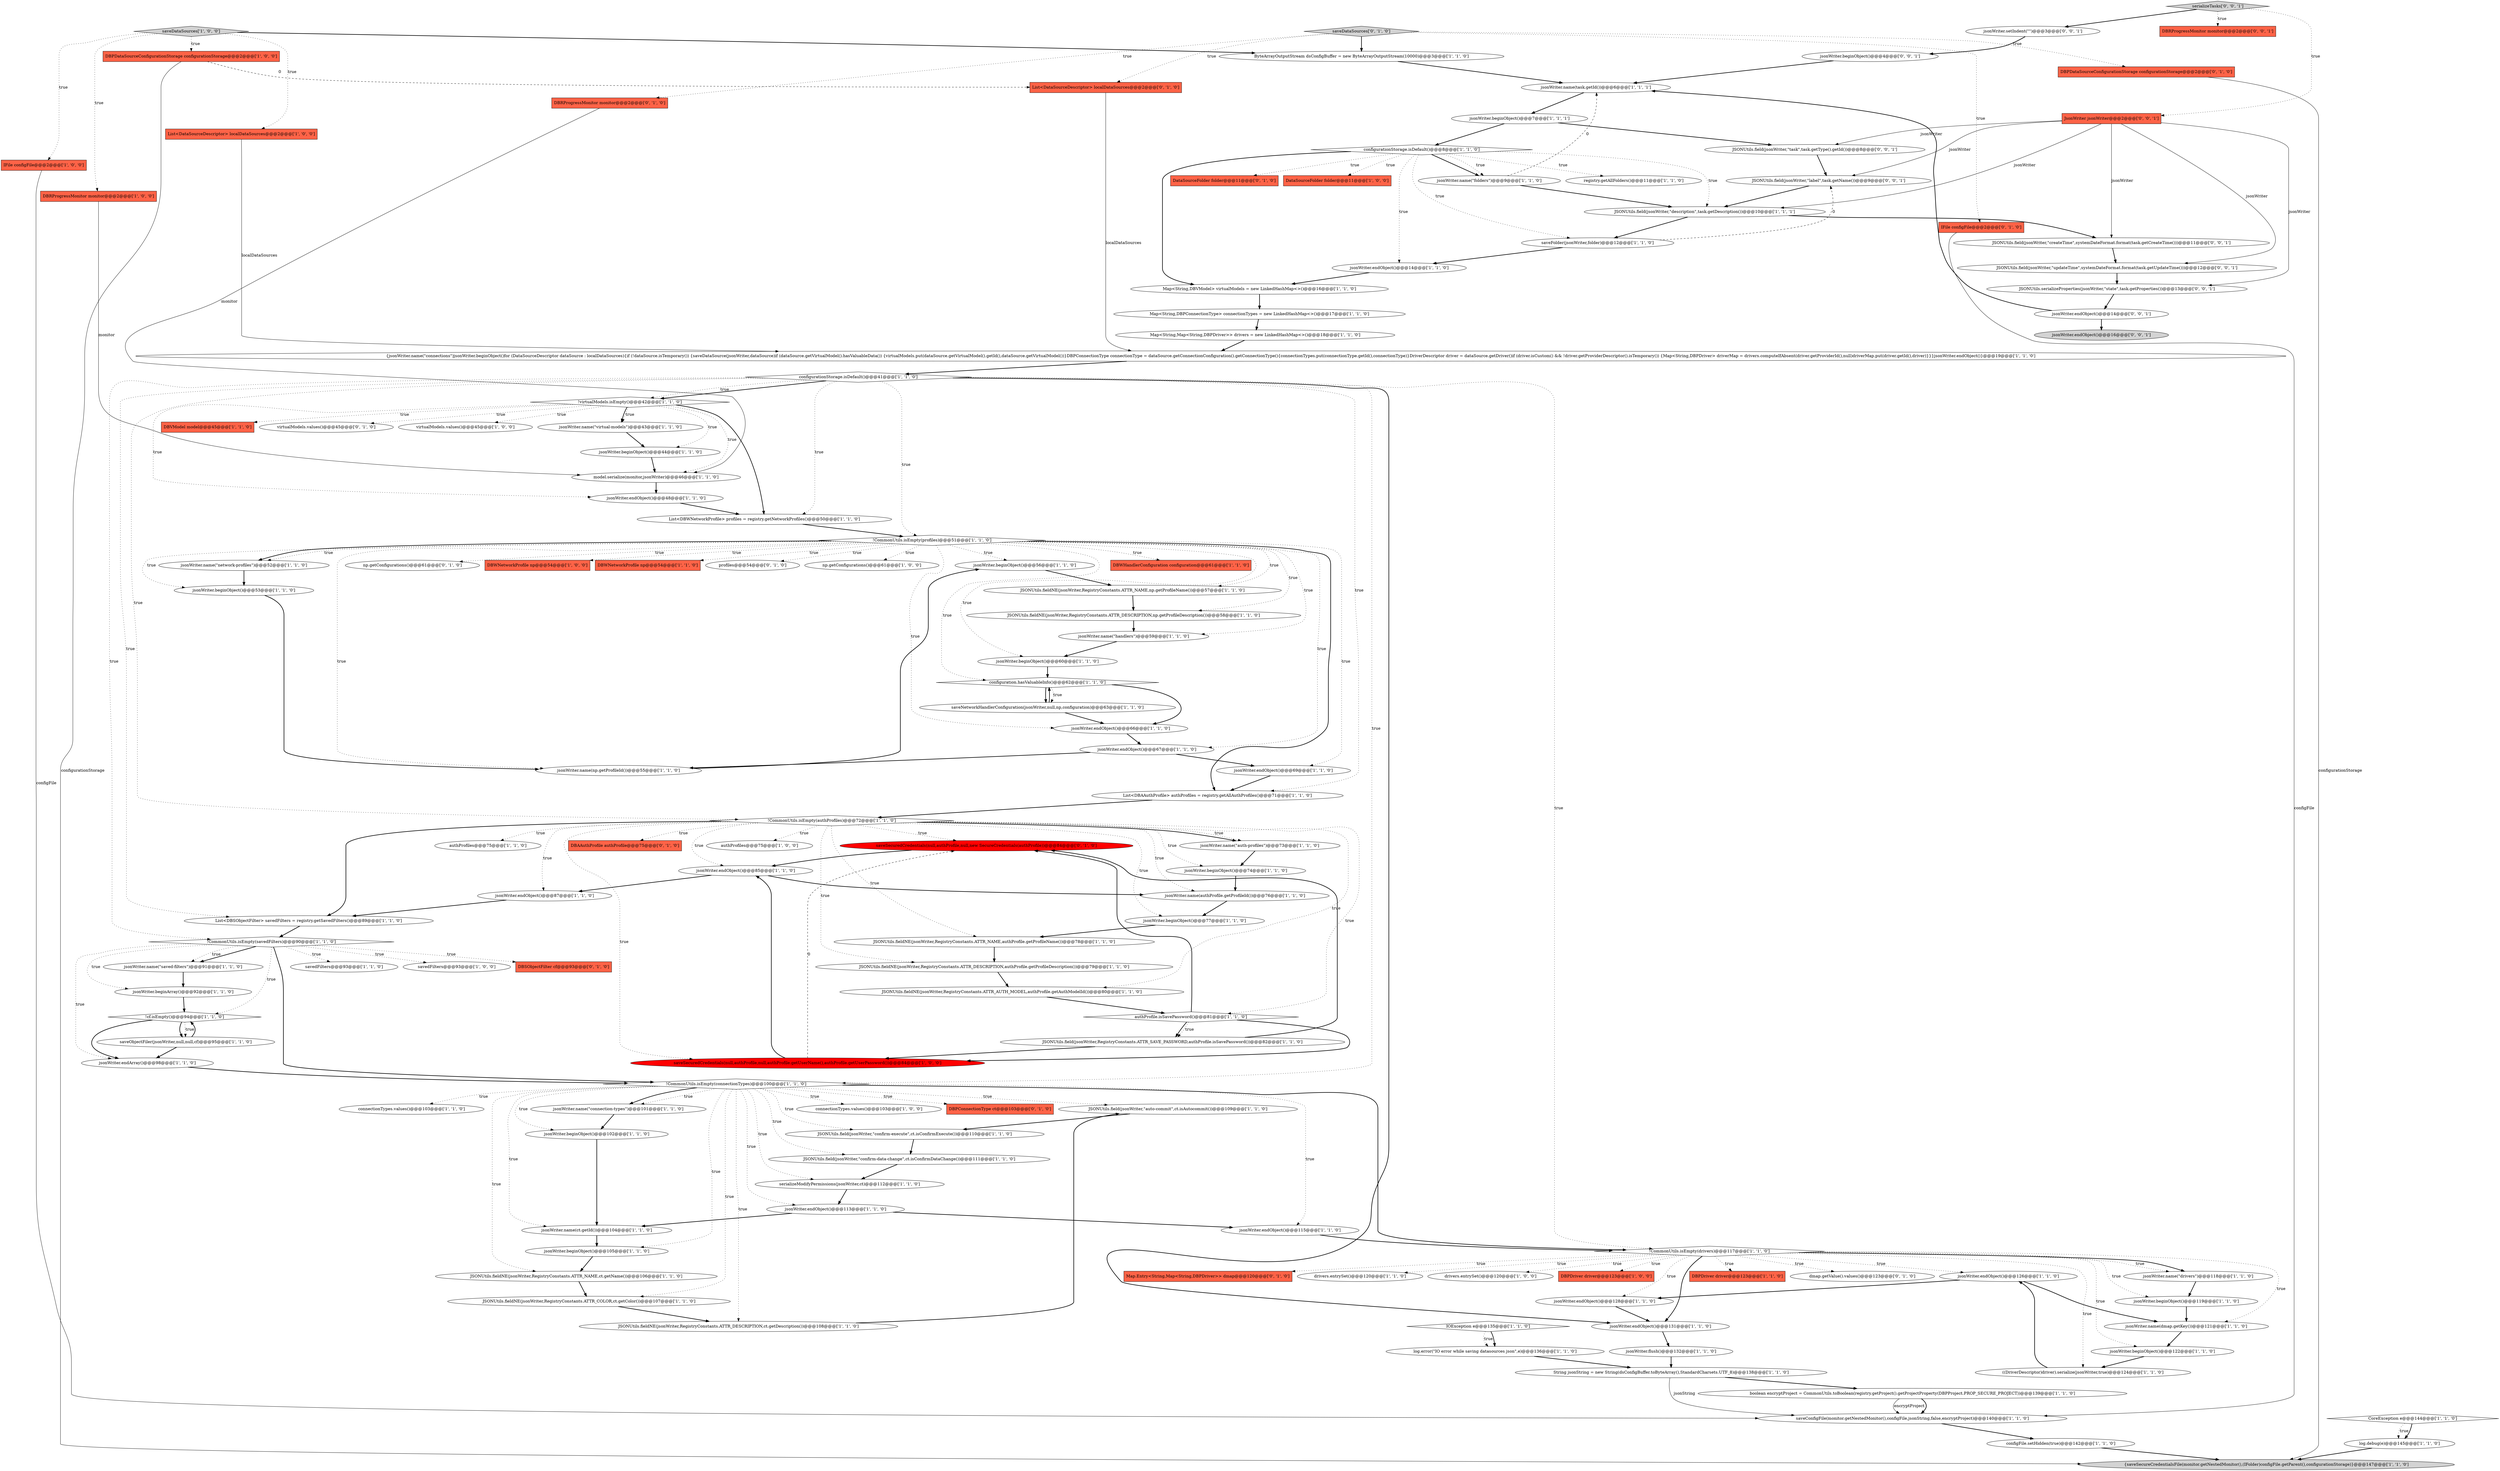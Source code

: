 digraph {
4 [style = filled, label = "!CommonUtils.isEmpty(authProfiles)@@@72@@@['1', '1', '0']", fillcolor = white, shape = diamond image = "AAA0AAABBB1BBB"];
129 [style = filled, label = "serializeTasks['0', '0', '1']", fillcolor = lightgray, shape = diamond image = "AAA0AAABBB3BBB"];
3 [style = filled, label = "List<DataSourceDescriptor> localDataSources@@@2@@@['1', '0', '0']", fillcolor = tomato, shape = box image = "AAA0AAABBB1BBB"];
92 [style = filled, label = "IOException e@@@135@@@['1', '1', '0']", fillcolor = white, shape = diamond image = "AAA0AAABBB1BBB"];
76 [style = filled, label = "jsonWriter.name(\"saved-filters\")@@@91@@@['1', '1', '0']", fillcolor = white, shape = ellipse image = "AAA0AAABBB1BBB"];
69 [style = filled, label = "DBWNetworkProfile np@@@54@@@['1', '0', '0']", fillcolor = tomato, shape = box image = "AAA0AAABBB1BBB"];
10 [style = filled, label = "saveConfigFile(monitor.getNestedMonitor(),configFile,jsonString,false,encryptProject)@@@140@@@['1', '1', '0']", fillcolor = white, shape = ellipse image = "AAA0AAABBB1BBB"];
134 [style = filled, label = "JsonWriter jsonWriter@@@2@@@['0', '0', '1']", fillcolor = tomato, shape = box image = "AAA0AAABBB3BBB"];
70 [style = filled, label = "Map<String,DBPConnectionType> connectionTypes = new LinkedHashMap<>()@@@17@@@['1', '1', '0']", fillcolor = white, shape = ellipse image = "AAA0AAABBB1BBB"];
98 [style = filled, label = "JSONUtils.field(jsonWriter,\"auto-commit\",ct.isAutocommit())@@@109@@@['1', '1', '0']", fillcolor = white, shape = ellipse image = "AAA0AAABBB1BBB"];
136 [style = filled, label = "JSONUtils.field(jsonWriter,\"createTime\",systemDateFormat.format(task.getCreateTime()))@@@11@@@['0', '0', '1']", fillcolor = white, shape = ellipse image = "AAA0AAABBB3BBB"];
72 [style = filled, label = "List<DBSObjectFilter> savedFilters = registry.getSavedFilters()@@@89@@@['1', '1', '0']", fillcolor = white, shape = ellipse image = "AAA0AAABBB1BBB"];
12 [style = filled, label = "jsonWriter.endObject()@@@126@@@['1', '1', '0']", fillcolor = white, shape = ellipse image = "AAA0AAABBB1BBB"];
89 [style = filled, label = "DBWNetworkProfile np@@@54@@@['1', '1', '0']", fillcolor = tomato, shape = box image = "AAA0AAABBB1BBB"];
116 [style = filled, label = "profiles@@@54@@@['0', '1', '0']", fillcolor = white, shape = ellipse image = "AAA0AAABBB2BBB"];
11 [style = filled, label = "saveNetworkHandlerConfiguration(jsonWriter,null,np,configuration)@@@63@@@['1', '1', '0']", fillcolor = white, shape = ellipse image = "AAA0AAABBB1BBB"];
77 [style = filled, label = "saveFolder(jsonWriter,folder)@@@12@@@['1', '1', '0']", fillcolor = white, shape = ellipse image = "AAA0AAABBB1BBB"];
119 [style = filled, label = "DBPDataSourceConfigurationStorage configurationStorage@@@2@@@['0', '1', '0']", fillcolor = tomato, shape = box image = "AAA0AAABBB2BBB"];
52 [style = filled, label = "JSONUtils.fieldNE(jsonWriter,RegistryConstants.ATTR_NAME,ct.getName())@@@106@@@['1', '1', '0']", fillcolor = white, shape = ellipse image = "AAA0AAABBB1BBB"];
24 [style = filled, label = "serializeModifyPermissions(jsonWriter,ct)@@@112@@@['1', '1', '0']", fillcolor = white, shape = ellipse image = "AAA0AAABBB1BBB"];
33 [style = filled, label = "jsonWriter.endArray()@@@98@@@['1', '1', '0']", fillcolor = white, shape = ellipse image = "AAA0AAABBB1BBB"];
45 [style = filled, label = "List<DBWNetworkProfile> profiles = registry.getNetworkProfiles()@@@50@@@['1', '1', '0']", fillcolor = white, shape = ellipse image = "AAA0AAABBB1BBB"];
114 [style = filled, label = "saveSecuredCredentials(null,authProfile,null,new SecureCredentials(authProfile))@@@84@@@['0', '1', '0']", fillcolor = red, shape = ellipse image = "AAA1AAABBB2BBB"];
30 [style = filled, label = "JSONUtils.field(jsonWriter,\"description\",task.getDescription())@@@10@@@['1', '1', '1']", fillcolor = white, shape = ellipse image = "AAA0AAABBB1BBB"];
94 [style = filled, label = "np.getConfigurations()@@@61@@@['1', '0', '0']", fillcolor = white, shape = ellipse image = "AAA0AAABBB1BBB"];
31 [style = filled, label = "jsonWriter.beginObject()@@@56@@@['1', '1', '0']", fillcolor = white, shape = ellipse image = "AAA0AAABBB1BBB"];
16 [style = filled, label = "connectionTypes.values()@@@103@@@['1', '0', '0']", fillcolor = white, shape = ellipse image = "AAA0AAABBB1BBB"];
64 [style = filled, label = "jsonWriter.beginObject()@@@44@@@['1', '1', '0']", fillcolor = white, shape = ellipse image = "AAA0AAABBB1BBB"];
108 [style = filled, label = "DBVModel model@@@45@@@['1', '1', '0']", fillcolor = tomato, shape = box image = "AAA0AAABBB1BBB"];
113 [style = filled, label = "DBAAuthProfile authProfile@@@75@@@['0', '1', '0']", fillcolor = tomato, shape = box image = "AAA0AAABBB2BBB"];
43 [style = filled, label = "DataSourceFolder folder@@@11@@@['1', '0', '0']", fillcolor = tomato, shape = box image = "AAA0AAABBB1BBB"];
26 [style = filled, label = "IFile configFile@@@2@@@['1', '0', '0']", fillcolor = tomato, shape = box image = "AAA0AAABBB1BBB"];
132 [style = filled, label = "JSONUtils.field(jsonWriter,\"updateTime\",systemDateFormat.format(task.getUpdateTime()))@@@12@@@['0', '0', '1']", fillcolor = white, shape = ellipse image = "AAA0AAABBB3BBB"];
118 [style = filled, label = "DBRProgressMonitor monitor@@@2@@@['0', '1', '0']", fillcolor = tomato, shape = box image = "AAA0AAABBB2BBB"];
18 [style = filled, label = "configurationStorage.isDefault()@@@41@@@['1', '1', '0']", fillcolor = white, shape = diamond image = "AAA0AAABBB1BBB"];
67 [style = filled, label = "DBRProgressMonitor monitor@@@2@@@['1', '0', '0']", fillcolor = tomato, shape = box image = "AAA0AAABBB1BBB"];
62 [style = filled, label = "JSONUtils.field(jsonWriter,RegistryConstants.ATTR_SAVE_PASSWORD,authProfile.isSavePassword())@@@82@@@['1', '1', '0']", fillcolor = white, shape = ellipse image = "AAA0AAABBB1BBB"];
8 [style = filled, label = "JSONUtils.field(jsonWriter,\"confirm-data-change\",ct.isConfirmDataChange())@@@111@@@['1', '1', '0']", fillcolor = white, shape = ellipse image = "AAA0AAABBB1BBB"];
80 [style = filled, label = "jsonWriter.beginObject()@@@122@@@['1', '1', '0']", fillcolor = white, shape = ellipse image = "AAA0AAABBB1BBB"];
126 [style = filled, label = "JSONUtils.field(jsonWriter,\"label\",task.getName())@@@9@@@['0', '0', '1']", fillcolor = white, shape = ellipse image = "AAA0AAABBB3BBB"];
122 [style = filled, label = "Map.Entry<String,Map<String,DBPDriver>> dmap@@@120@@@['0', '1', '0']", fillcolor = tomato, shape = box image = "AAA0AAABBB2BBB"];
95 [style = filled, label = "jsonWriter.beginObject()@@@53@@@['1', '1', '0']", fillcolor = white, shape = ellipse image = "AAA0AAABBB1BBB"];
51 [style = filled, label = "jsonWriter.name(\"folders\")@@@9@@@['1', '1', '0']", fillcolor = white, shape = ellipse image = "AAA0AAABBB1BBB"];
81 [style = filled, label = "DBPDataSourceConfigurationStorage configurationStorage@@@2@@@['1', '0', '0']", fillcolor = tomato, shape = box image = "AAA1AAABBB1BBB"];
25 [style = filled, label = "authProfile.isSavePassword()@@@81@@@['1', '1', '0']", fillcolor = white, shape = diamond image = "AAA0AAABBB1BBB"];
56 [style = filled, label = "authProfiles@@@75@@@['1', '0', '0']", fillcolor = white, shape = ellipse image = "AAA0AAABBB1BBB"];
75 [style = filled, label = "JSONUtils.fieldNE(jsonWriter,RegistryConstants.ATTR_NAME,np.getProfileName())@@@57@@@['1', '1', '0']", fillcolor = white, shape = ellipse image = "AAA0AAABBB1BBB"];
127 [style = filled, label = "JSONUtils.field(jsonWriter,\"task\",task.getType().getId())@@@8@@@['0', '0', '1']", fillcolor = white, shape = ellipse image = "AAA0AAABBB3BBB"];
17 [style = filled, label = "{jsonWriter.name(\"connections\")jsonWriter.beginObject()for (DataSourceDescriptor dataSource : localDataSources){if (!dataSource.isTemporary()) {saveDataSource(jsonWriter,dataSource)if (dataSource.getVirtualModel().hasValuableData()) {virtualModels.put(dataSource.getVirtualModel().getId(),dataSource.getVirtualModel())}DBPConnectionType connectionType = dataSource.getConnectionConfiguration().getConnectionType(){connectionTypes.put(connectionType.getId(),connectionType)}DriverDescriptor driver = dataSource.getDriver()if (driver.isCustom() && !driver.getProviderDescriptor().isTemporary()) {Map<String,DBPDriver> driverMap = drivers.computeIfAbsent(driver.getProviderId(),null)driverMap.put(driver.getId(),driver)}}}jsonWriter.endObject()}@@@19@@@['1', '1', '0']", fillcolor = white, shape = ellipse image = "AAA0AAABBB1BBB"];
91 [style = filled, label = "jsonWriter.beginObject()@@@7@@@['1', '1', '1']", fillcolor = white, shape = ellipse image = "AAA0AAABBB1BBB"];
54 [style = filled, label = "jsonWriter.flush()@@@132@@@['1', '1', '0']", fillcolor = white, shape = ellipse image = "AAA0AAABBB1BBB"];
5 [style = filled, label = "configFile.setHidden(true)@@@142@@@['1', '1', '0']", fillcolor = white, shape = ellipse image = "AAA0AAABBB1BBB"];
71 [style = filled, label = "jsonWriter.name(np.getProfileId())@@@55@@@['1', '1', '0']", fillcolor = white, shape = ellipse image = "AAA0AAABBB1BBB"];
49 [style = filled, label = "savedFilters@@@93@@@['1', '0', '0']", fillcolor = white, shape = ellipse image = "AAA0AAABBB1BBB"];
13 [style = filled, label = "JSONUtils.fieldNE(jsonWriter,RegistryConstants.ATTR_DESCRIPTION,np.getProfileDescription())@@@58@@@['1', '1', '0']", fillcolor = white, shape = ellipse image = "AAA0AAABBB1BBB"];
99 [style = filled, label = "jsonWriter.beginObject()@@@77@@@['1', '1', '0']", fillcolor = white, shape = ellipse image = "AAA0AAABBB1BBB"];
112 [style = filled, label = "IFile configFile@@@2@@@['0', '1', '0']", fillcolor = tomato, shape = box image = "AAA0AAABBB2BBB"];
131 [style = filled, label = "DBRProgressMonitor monitor@@@2@@@['0', '0', '1']", fillcolor = tomato, shape = box image = "AAA0AAABBB3BBB"];
100 [style = filled, label = "drivers.entrySet()@@@120@@@['1', '1', '0']", fillcolor = white, shape = ellipse image = "AAA0AAABBB1BBB"];
115 [style = filled, label = "DBPConnectionType ct@@@103@@@['0', '1', '0']", fillcolor = tomato, shape = box image = "AAA0AAABBB2BBB"];
47 [style = filled, label = "jsonWriter.name(ct.getId())@@@104@@@['1', '1', '0']", fillcolor = white, shape = ellipse image = "AAA0AAABBB1BBB"];
110 [style = filled, label = "DBSObjectFilter cf@@@93@@@['0', '1', '0']", fillcolor = tomato, shape = box image = "AAA0AAABBB2BBB"];
36 [style = filled, label = "jsonWriter.name(task.getId())@@@6@@@['1', '1', '1']", fillcolor = white, shape = ellipse image = "AAA0AAABBB1BBB"];
93 [style = filled, label = "jsonWriter.name(authProfile.getProfileId())@@@76@@@['1', '1', '0']", fillcolor = white, shape = ellipse image = "AAA0AAABBB1BBB"];
130 [style = filled, label = "jsonWriter.setIndent(\"\")@@@3@@@['0', '0', '1']", fillcolor = white, shape = ellipse image = "AAA0AAABBB3BBB"];
83 [style = filled, label = "jsonWriter.beginObject()@@@105@@@['1', '1', '0']", fillcolor = white, shape = ellipse image = "AAA0AAABBB1BBB"];
103 [style = filled, label = "Map<String,DBVModel> virtualModels = new LinkedHashMap<>()@@@16@@@['1', '1', '0']", fillcolor = white, shape = ellipse image = "AAA0AAABBB1BBB"];
133 [style = filled, label = "JSONUtils.serializeProperties(jsonWriter,\"state\",task.getProperties())@@@13@@@['0', '0', '1']", fillcolor = white, shape = ellipse image = "AAA0AAABBB3BBB"];
73 [style = filled, label = "registry.getAllFolders()@@@11@@@['1', '1', '0']", fillcolor = white, shape = ellipse image = "AAA0AAABBB1BBB"];
88 [style = filled, label = "connectionTypes.values()@@@103@@@['1', '1', '0']", fillcolor = white, shape = ellipse image = "AAA0AAABBB1BBB"];
38 [style = filled, label = "jsonWriter.endObject()@@@48@@@['1', '1', '0']", fillcolor = white, shape = ellipse image = "AAA0AAABBB1BBB"];
84 [style = filled, label = "drivers.entrySet()@@@120@@@['1', '0', '0']", fillcolor = white, shape = ellipse image = "AAA0AAABBB1BBB"];
117 [style = filled, label = "saveDataSources['0', '1', '0']", fillcolor = lightgray, shape = diamond image = "AAA0AAABBB2BBB"];
106 [style = filled, label = "configuration.hasValuableInfo()@@@62@@@['1', '1', '0']", fillcolor = white, shape = diamond image = "AAA0AAABBB1BBB"];
79 [style = filled, label = "!CommonUtils.isEmpty(savedFilters)@@@90@@@['1', '1', '0']", fillcolor = white, shape = diamond image = "AAA0AAABBB1BBB"];
21 [style = filled, label = "!CommonUtils.isEmpty(profiles)@@@51@@@['1', '1', '0']", fillcolor = white, shape = diamond image = "AAA0AAABBB1BBB"];
109 [style = filled, label = "log.error(\"IO error while saving datasources json\",e)@@@136@@@['1', '1', '0']", fillcolor = white, shape = ellipse image = "AAA0AAABBB1BBB"];
48 [style = filled, label = "jsonWriter.endObject()@@@115@@@['1', '1', '0']", fillcolor = white, shape = ellipse image = "AAA0AAABBB1BBB"];
97 [style = filled, label = "DBWHandlerConfiguration configuration@@@61@@@['1', '1', '0']", fillcolor = tomato, shape = box image = "AAA0AAABBB1BBB"];
65 [style = filled, label = "jsonWriter.endObject()@@@85@@@['1', '1', '0']", fillcolor = white, shape = ellipse image = "AAA0AAABBB1BBB"];
55 [style = filled, label = "!CommonUtils.isEmpty(connectionTypes)@@@100@@@['1', '1', '0']", fillcolor = white, shape = diamond image = "AAA0AAABBB1BBB"];
63 [style = filled, label = "model.serialize(monitor,jsonWriter)@@@46@@@['1', '1', '0']", fillcolor = white, shape = ellipse image = "AAA0AAABBB1BBB"];
102 [style = filled, label = "List<DBAAuthProfile> authProfiles = registry.getAllAuthProfiles()@@@71@@@['1', '1', '0']", fillcolor = white, shape = ellipse image = "AAA0AAABBB1BBB"];
60 [style = filled, label = "JSONUtils.fieldNE(jsonWriter,RegistryConstants.ATTR_DESCRIPTION,ct.getDescription())@@@108@@@['1', '1', '0']", fillcolor = white, shape = ellipse image = "AAA0AAABBB1BBB"];
101 [style = filled, label = "jsonWriter.beginArray()@@@92@@@['1', '1', '0']", fillcolor = white, shape = ellipse image = "AAA0AAABBB1BBB"];
1 [style = filled, label = "JSONUtils.field(jsonWriter,\"confirm-execute\",ct.isConfirmExecute())@@@110@@@['1', '1', '0']", fillcolor = white, shape = ellipse image = "AAA0AAABBB1BBB"];
87 [style = filled, label = "jsonWriter.beginObject()@@@74@@@['1', '1', '0']", fillcolor = white, shape = ellipse image = "AAA0AAABBB1BBB"];
35 [style = filled, label = "jsonWriter.name(dmap.getKey())@@@121@@@['1', '1', '0']", fillcolor = white, shape = ellipse image = "AAA0AAABBB1BBB"];
32 [style = filled, label = "jsonWriter.beginObject()@@@102@@@['1', '1', '0']", fillcolor = white, shape = ellipse image = "AAA0AAABBB1BBB"];
9 [style = filled, label = "DBPDriver driver@@@123@@@['1', '0', '0']", fillcolor = tomato, shape = box image = "AAA0AAABBB1BBB"];
61 [style = filled, label = "jsonWriter.endObject()@@@87@@@['1', '1', '0']", fillcolor = white, shape = ellipse image = "AAA0AAABBB1BBB"];
34 [style = filled, label = "saveObjectFiler(jsonWriter,null,null,cf)@@@95@@@['1', '1', '0']", fillcolor = white, shape = ellipse image = "AAA0AAABBB1BBB"];
19 [style = filled, label = "jsonWriter.name(\"auth-profiles\")@@@73@@@['1', '1', '0']", fillcolor = white, shape = ellipse image = "AAA0AAABBB1BBB"];
85 [style = filled, label = "!cf.isEmpty()@@@94@@@['1', '1', '0']", fillcolor = white, shape = diamond image = "AAA0AAABBB1BBB"];
128 [style = filled, label = "jsonWriter.endObject()@@@14@@@['0', '0', '1']", fillcolor = white, shape = ellipse image = "AAA0AAABBB3BBB"];
107 [style = filled, label = "jsonWriter.endObject()@@@113@@@['1', '1', '0']", fillcolor = white, shape = ellipse image = "AAA0AAABBB1BBB"];
0 [style = filled, label = "jsonWriter.name(\"drivers\")@@@118@@@['1', '1', '0']", fillcolor = white, shape = ellipse image = "AAA0AAABBB1BBB"];
104 [style = filled, label = "savedFilters@@@93@@@['1', '1', '0']", fillcolor = white, shape = ellipse image = "AAA0AAABBB1BBB"];
42 [style = filled, label = "{saveSecureCredentialsFile(monitor.getNestedMonitor(),(IFolder)configFile.getParent(),configurationStorage)}@@@147@@@['1', '1', '0']", fillcolor = lightgray, shape = ellipse image = "AAA0AAABBB1BBB"];
58 [style = filled, label = "!CommonUtils.isEmpty(drivers)@@@117@@@['1', '1', '0']", fillcolor = white, shape = diamond image = "AAA0AAABBB1BBB"];
22 [style = filled, label = "((DriverDescriptor)driver).serialize(jsonWriter,true)@@@124@@@['1', '1', '0']", fillcolor = white, shape = ellipse image = "AAA0AAABBB1BBB"];
41 [style = filled, label = "JSONUtils.fieldNE(jsonWriter,RegistryConstants.ATTR_DESCRIPTION,authProfile.getProfileDescription())@@@79@@@['1', '1', '0']", fillcolor = white, shape = ellipse image = "AAA0AAABBB1BBB"];
50 [style = filled, label = "jsonWriter.name(\"connection-types\")@@@101@@@['1', '1', '0']", fillcolor = white, shape = ellipse image = "AAA0AAABBB1BBB"];
20 [style = filled, label = "saveDataSources['1', '0', '0']", fillcolor = lightgray, shape = diamond image = "AAA0AAABBB1BBB"];
135 [style = filled, label = "jsonWriter.endObject()@@@16@@@['0', '0', '1']", fillcolor = lightgray, shape = ellipse image = "AAA0AAABBB3BBB"];
15 [style = filled, label = "jsonWriter.endObject()@@@67@@@['1', '1', '0']", fillcolor = white, shape = ellipse image = "AAA0AAABBB1BBB"];
14 [style = filled, label = "log.debug(e)@@@145@@@['1', '1', '0']", fillcolor = white, shape = ellipse image = "AAA0AAABBB1BBB"];
59 [style = filled, label = "configurationStorage.isDefault()@@@8@@@['1', '1', '0']", fillcolor = white, shape = diamond image = "AAA0AAABBB1BBB"];
68 [style = filled, label = "boolean encryptProject = CommonUtils.toBoolean(registry.getProject().getProjectProperty(DBPProject.PROP_SECURE_PROJECT))@@@139@@@['1', '1', '0']", fillcolor = white, shape = ellipse image = "AAA0AAABBB1BBB"];
125 [style = filled, label = "jsonWriter.beginObject()@@@4@@@['0', '0', '1']", fillcolor = white, shape = ellipse image = "AAA0AAABBB3BBB"];
2 [style = filled, label = "jsonWriter.name(\"network-profiles\")@@@52@@@['1', '1', '0']", fillcolor = white, shape = ellipse image = "AAA0AAABBB1BBB"];
57 [style = filled, label = "String jsonString = new String(dsConfigBuffer.toByteArray(),StandardCharsets.UTF_8)@@@138@@@['1', '1', '0']", fillcolor = white, shape = ellipse image = "AAA0AAABBB1BBB"];
27 [style = filled, label = "jsonWriter.endObject()@@@66@@@['1', '1', '0']", fillcolor = white, shape = ellipse image = "AAA0AAABBB1BBB"];
74 [style = filled, label = "DBPDriver driver@@@123@@@['1', '1', '0']", fillcolor = tomato, shape = box image = "AAA0AAABBB1BBB"];
82 [style = filled, label = "JSONUtils.fieldNE(jsonWriter,RegistryConstants.ATTR_AUTH_MODEL,authProfile.getAuthModelId())@@@80@@@['1', '1', '0']", fillcolor = white, shape = ellipse image = "AAA0AAABBB1BBB"];
66 [style = filled, label = "!virtualModels.isEmpty()@@@42@@@['1', '1', '0']", fillcolor = white, shape = diamond image = "AAA0AAABBB1BBB"];
7 [style = filled, label = "jsonWriter.endObject()@@@69@@@['1', '1', '0']", fillcolor = white, shape = ellipse image = "AAA0AAABBB1BBB"];
44 [style = filled, label = "jsonWriter.endObject()@@@14@@@['1', '1', '0']", fillcolor = white, shape = ellipse image = "AAA0AAABBB1BBB"];
46 [style = filled, label = "JSONUtils.fieldNE(jsonWriter,RegistryConstants.ATTR_NAME,authProfile.getProfileName())@@@78@@@['1', '1', '0']", fillcolor = white, shape = ellipse image = "AAA0AAABBB1BBB"];
120 [style = filled, label = "virtualModels.values()@@@45@@@['0', '1', '0']", fillcolor = white, shape = ellipse image = "AAA0AAABBB2BBB"];
23 [style = filled, label = "JSONUtils.fieldNE(jsonWriter,RegistryConstants.ATTR_COLOR,ct.getColor())@@@107@@@['1', '1', '0']", fillcolor = white, shape = ellipse image = "AAA0AAABBB1BBB"];
111 [style = filled, label = "dmap.getValue().values()@@@123@@@['0', '1', '0']", fillcolor = white, shape = ellipse image = "AAA0AAABBB2BBB"];
29 [style = filled, label = "jsonWriter.name(\"handlers\")@@@59@@@['1', '1', '0']", fillcolor = white, shape = ellipse image = "AAA0AAABBB1BBB"];
124 [style = filled, label = "List<DataSourceDescriptor> localDataSources@@@2@@@['0', '1', '0']", fillcolor = tomato, shape = box image = "AAA1AAABBB2BBB"];
39 [style = filled, label = "virtualModels.values()@@@45@@@['1', '0', '0']", fillcolor = white, shape = ellipse image = "AAA0AAABBB1BBB"];
28 [style = filled, label = "jsonWriter.endObject()@@@128@@@['1', '1', '0']", fillcolor = white, shape = ellipse image = "AAA0AAABBB1BBB"];
121 [style = filled, label = "DataSourceFolder folder@@@11@@@['0', '1', '0']", fillcolor = tomato, shape = box image = "AAA0AAABBB2BBB"];
37 [style = filled, label = "CoreException e@@@144@@@['1', '1', '0']", fillcolor = white, shape = diamond image = "AAA0AAABBB1BBB"];
40 [style = filled, label = "saveSecuredCredentials(null,authProfile,null,authProfile.getUserName(),authProfile.getUserPassword())@@@84@@@['1', '0', '0']", fillcolor = red, shape = ellipse image = "AAA1AAABBB1BBB"];
96 [style = filled, label = "jsonWriter.beginObject()@@@60@@@['1', '1', '0']", fillcolor = white, shape = ellipse image = "AAA0AAABBB1BBB"];
6 [style = filled, label = "Map<String,Map<String,DBPDriver>> drivers = new LinkedHashMap<>()@@@18@@@['1', '1', '0']", fillcolor = white, shape = ellipse image = "AAA0AAABBB1BBB"];
53 [style = filled, label = "ByteArrayOutputStream dsConfigBuffer = new ByteArrayOutputStream(10000)@@@3@@@['1', '1', '0']", fillcolor = white, shape = ellipse image = "AAA0AAABBB1BBB"];
123 [style = filled, label = "np.getConfigurations()@@@61@@@['0', '1', '0']", fillcolor = white, shape = ellipse image = "AAA0AAABBB2BBB"];
78 [style = filled, label = "authProfiles@@@75@@@['1', '1', '0']", fillcolor = white, shape = ellipse image = "AAA0AAABBB1BBB"];
90 [style = filled, label = "jsonWriter.beginObject()@@@119@@@['1', '1', '0']", fillcolor = white, shape = ellipse image = "AAA0AAABBB1BBB"];
86 [style = filled, label = "jsonWriter.name(\"virtual-models\")@@@43@@@['1', '1', '0']", fillcolor = white, shape = ellipse image = "AAA0AAABBB1BBB"];
105 [style = filled, label = "jsonWriter.endObject()@@@131@@@['1', '1', '0']", fillcolor = white, shape = ellipse image = "AAA0AAABBB1BBB"];
109->57 [style = bold, label=""];
50->32 [style = bold, label=""];
21->106 [style = dotted, label="true"];
2->95 [style = bold, label=""];
4->56 [style = dotted, label="true"];
68->10 [style = bold, label=""];
66->63 [style = dotted, label="true"];
21->96 [style = dotted, label="true"];
55->88 [style = dotted, label="true"];
67->63 [style = solid, label="monitor"];
21->15 [style = dotted, label="true"];
128->135 [style = bold, label=""];
58->0 [style = bold, label=""];
82->25 [style = bold, label=""];
85->34 [style = bold, label=""];
54->57 [style = bold, label=""];
79->33 [style = dotted, label="true"];
59->51 [style = bold, label=""];
85->34 [style = dotted, label="true"];
21->27 [style = dotted, label="true"];
117->118 [style = dotted, label="true"];
3->17 [style = solid, label="localDataSources"];
58->12 [style = dotted, label="true"];
55->98 [style = dotted, label="true"];
25->114 [style = bold, label=""];
92->109 [style = dotted, label="true"];
79->49 [style = dotted, label="true"];
134->133 [style = solid, label="jsonWriter"];
79->76 [style = bold, label=""];
136->132 [style = bold, label=""];
91->127 [style = bold, label=""];
58->90 [style = dotted, label="true"];
27->15 [style = bold, label=""];
134->30 [style = solid, label="jsonWriter"];
126->30 [style = bold, label=""];
21->2 [style = bold, label=""];
58->84 [style = dotted, label="true"];
53->36 [style = bold, label=""];
21->116 [style = dotted, label="true"];
106->27 [style = bold, label=""];
99->46 [style = bold, label=""];
133->128 [style = bold, label=""];
98->1 [style = bold, label=""];
130->125 [style = bold, label=""];
128->36 [style = bold, label=""];
66->64 [style = dotted, label="true"];
21->7 [style = dotted, label="true"];
58->9 [style = dotted, label="true"];
58->122 [style = dotted, label="true"];
15->71 [style = bold, label=""];
18->55 [style = dotted, label="true"];
62->114 [style = bold, label=""];
117->119 [style = dotted, label="true"];
112->10 [style = solid, label="configFile"];
55->8 [style = dotted, label="true"];
63->38 [style = bold, label=""];
62->40 [style = bold, label=""];
21->123 [style = dotted, label="true"];
129->134 [style = dotted, label="true"];
4->114 [style = dotted, label="true"];
119->42 [style = solid, label="configurationStorage"];
18->105 [style = bold, label=""];
58->22 [style = dotted, label="true"];
25->40 [style = bold, label=""];
66->45 [style = bold, label=""];
24->107 [style = bold, label=""];
55->48 [style = dotted, label="true"];
11->106 [style = bold, label=""];
25->62 [style = bold, label=""];
52->23 [style = bold, label=""];
20->67 [style = dotted, label="true"];
30->77 [style = bold, label=""];
12->28 [style = bold, label=""];
66->39 [style = dotted, label="true"];
20->81 [style = dotted, label="true"];
59->44 [style = dotted, label="true"];
59->30 [style = dotted, label="true"];
66->86 [style = bold, label=""];
101->85 [style = bold, label=""];
21->75 [style = dotted, label="true"];
30->136 [style = bold, label=""];
21->29 [style = dotted, label="true"];
20->26 [style = dotted, label="true"];
34->33 [style = bold, label=""];
4->19 [style = bold, label=""];
28->105 [style = bold, label=""];
57->10 [style = solid, label="jsonString"];
36->91 [style = bold, label=""];
76->101 [style = bold, label=""];
66->38 [style = dotted, label="true"];
79->101 [style = dotted, label="true"];
51->30 [style = bold, label=""];
107->48 [style = bold, label=""];
58->105 [style = bold, label=""];
38->45 [style = bold, label=""];
55->83 [style = dotted, label="true"];
127->126 [style = bold, label=""];
59->121 [style = dotted, label="true"];
12->35 [style = bold, label=""];
129->130 [style = bold, label=""];
21->71 [style = dotted, label="true"];
79->76 [style = dotted, label="true"];
81->124 [style = dashed, label="0"];
79->110 [style = dotted, label="true"];
46->41 [style = bold, label=""];
4->72 [style = bold, label=""];
4->87 [style = dotted, label="true"];
21->69 [style = dotted, label="true"];
35->80 [style = bold, label=""];
59->51 [style = dotted, label="true"];
55->115 [style = dotted, label="true"];
18->45 [style = dotted, label="true"];
44->103 [style = bold, label=""];
4->82 [style = dotted, label="true"];
129->131 [style = dotted, label="true"];
125->36 [style = bold, label=""];
58->111 [style = dotted, label="true"];
58->100 [style = dotted, label="true"];
21->31 [style = dotted, label="true"];
55->23 [style = dotted, label="true"];
19->87 [style = bold, label=""];
103->70 [style = bold, label=""];
134->132 [style = solid, label="jsonWriter"];
55->1 [style = dotted, label="true"];
21->94 [style = dotted, label="true"];
20->3 [style = dotted, label="true"];
134->136 [style = solid, label="jsonWriter"];
45->21 [style = bold, label=""];
90->35 [style = bold, label=""];
21->13 [style = dotted, label="true"];
65->61 [style = bold, label=""];
18->72 [style = dotted, label="true"];
37->14 [style = dotted, label="true"];
18->58 [style = dotted, label="true"];
40->65 [style = bold, label=""];
68->10 [style = solid, label="encryptProject"];
26->10 [style = solid, label="configFile"];
61->72 [style = bold, label=""];
8->24 [style = bold, label=""];
6->17 [style = bold, label=""];
18->66 [style = bold, label=""];
48->58 [style = bold, label=""];
77->44 [style = bold, label=""];
71->31 [style = bold, label=""];
79->55 [style = bold, label=""];
1->8 [style = bold, label=""];
55->16 [style = dotted, label="true"];
83->52 [style = bold, label=""];
21->89 [style = dotted, label="true"];
33->55 [style = bold, label=""];
80->22 [style = bold, label=""];
95->71 [style = bold, label=""];
14->42 [style = bold, label=""];
18->21 [style = dotted, label="true"];
70->6 [style = bold, label=""];
21->2 [style = dotted, label="true"];
91->59 [style = bold, label=""];
132->133 [style = bold, label=""];
55->47 [style = dotted, label="true"];
102->4 [style = bold, label=""];
29->96 [style = bold, label=""];
59->103 [style = bold, label=""];
41->82 [style = bold, label=""];
57->68 [style = bold, label=""];
4->65 [style = dotted, label="true"];
66->120 [style = dotted, label="true"];
18->102 [style = dotted, label="true"];
58->28 [style = dotted, label="true"];
58->0 [style = dotted, label="true"];
66->86 [style = dotted, label="true"];
124->17 [style = solid, label="localDataSources"];
10->5 [style = bold, label=""];
106->11 [style = dotted, label="true"];
118->63 [style = solid, label="monitor"];
4->78 [style = dotted, label="true"];
134->127 [style = solid, label="jsonWriter"];
4->46 [style = dotted, label="true"];
55->32 [style = dotted, label="true"];
47->83 [style = bold, label=""];
114->65 [style = bold, label=""];
85->33 [style = bold, label=""];
55->50 [style = bold, label=""];
58->74 [style = dotted, label="true"];
7->102 [style = bold, label=""];
21->95 [style = dotted, label="true"];
107->47 [style = bold, label=""];
55->60 [style = dotted, label="true"];
87->93 [style = bold, label=""];
105->54 [style = bold, label=""];
79->104 [style = dotted, label="true"];
117->112 [style = dotted, label="true"];
86->64 [style = bold, label=""];
106->11 [style = bold, label=""];
4->19 [style = dotted, label="true"];
31->75 [style = bold, label=""];
75->13 [style = bold, label=""];
40->114 [style = dashed, label="0"];
21->102 [style = bold, label=""];
60->98 [style = bold, label=""];
15->7 [style = bold, label=""];
34->85 [style = bold, label=""];
4->40 [style = dotted, label="true"];
51->36 [style = dashed, label="0"];
66->108 [style = dotted, label="true"];
58->80 [style = dotted, label="true"];
134->126 [style = solid, label="jsonWriter"];
64->63 [style = bold, label=""];
18->79 [style = dotted, label="true"];
59->77 [style = dotted, label="true"];
0->90 [style = bold, label=""];
4->99 [style = dotted, label="true"];
4->93 [style = dotted, label="true"];
4->61 [style = dotted, label="true"];
4->113 [style = dotted, label="true"];
4->25 [style = dotted, label="true"];
20->53 [style = bold, label=""];
79->85 [style = dotted, label="true"];
58->35 [style = dotted, label="true"];
55->52 [style = dotted, label="true"];
23->60 [style = bold, label=""];
92->109 [style = bold, label=""];
96->106 [style = bold, label=""];
37->14 [style = bold, label=""];
13->29 [style = bold, label=""];
117->124 [style = dotted, label="true"];
32->47 [style = bold, label=""];
81->42 [style = solid, label="configurationStorage"];
59->43 [style = dotted, label="true"];
22->12 [style = bold, label=""];
65->93 [style = bold, label=""];
117->53 [style = bold, label=""];
4->41 [style = dotted, label="true"];
72->79 [style = bold, label=""];
55->24 [style = dotted, label="true"];
18->66 [style = dotted, label="true"];
18->4 [style = dotted, label="true"];
5->42 [style = bold, label=""];
59->73 [style = dotted, label="true"];
55->107 [style = dotted, label="true"];
93->99 [style = bold, label=""];
21->97 [style = dotted, label="true"];
55->58 [style = bold, label=""];
17->18 [style = bold, label=""];
77->126 [style = dashed, label="0"];
55->50 [style = dotted, label="true"];
11->27 [style = bold, label=""];
25->62 [style = dotted, label="true"];
}
